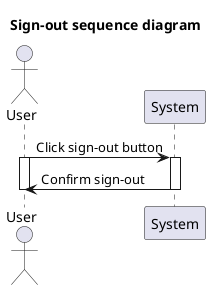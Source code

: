 @startuml
title Sign-out sequence diagram

actor User
participant System

User -> System : Click sign-out button
activate System
activate User
System -> User : Confirm sign-out
deactivate User
deactivate System
@enduml
